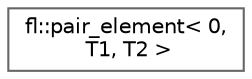 digraph "Graphical Class Hierarchy"
{
 // INTERACTIVE_SVG=YES
 // LATEX_PDF_SIZE
  bgcolor="transparent";
  edge [fontname=Helvetica,fontsize=10,labelfontname=Helvetica,labelfontsize=10];
  node [fontname=Helvetica,fontsize=10,shape=box,height=0.2,width=0.4];
  rankdir="LR";
  Node0 [id="Node000000",label="fl::pair_element\< 0,\l T1, T2 \>",height=0.2,width=0.4,color="grey40", fillcolor="white", style="filled",URL="$d4/d36/namespacefl.html#d5/d2d/structfl_1_1pair__element_3_010_00_01_t1_00_01_t2_01_4",tooltip=" "];
}
